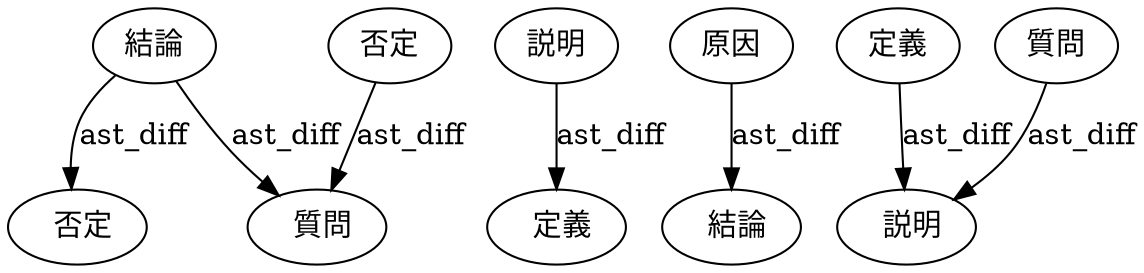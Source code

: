 digraph G {
  "  否定";
  "  定義";
  "  結論";
  "  説明";
  "  質問";
  "原因";
  "否定";
  "定義";
  "結論";
  "説明";
  "質問";
  "原因" -> "  結論" [label="ast_diff"];
  "否定" -> "  質問" [label="ast_diff"];
  "定義" -> "  説明" [label="ast_diff"];
  "結論" -> "  否定" [label="ast_diff"];
  "結論" -> "  質問" [label="ast_diff"];
  "説明" -> "  定義" [label="ast_diff"];
  "質問" -> "  説明" [label="ast_diff"];
}